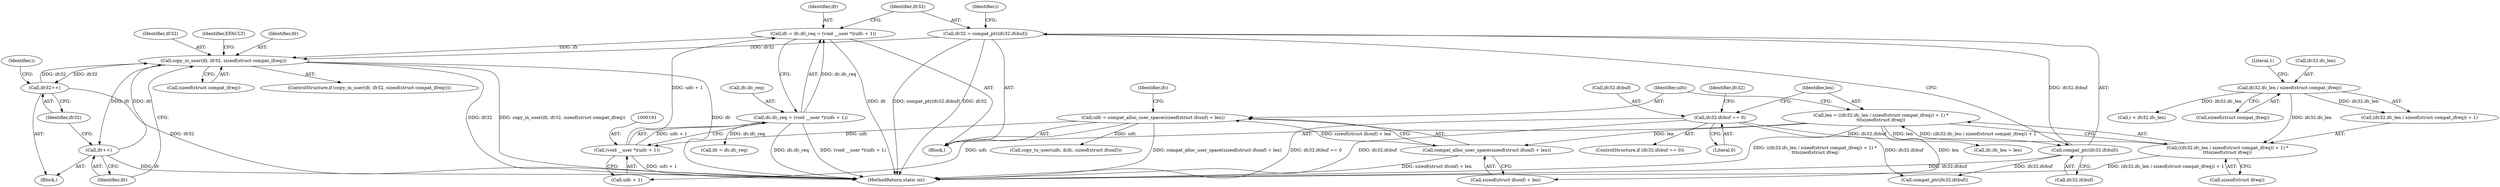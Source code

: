 digraph "0_linux_43da5f2e0d0c69ded3d51907d9552310a6b545e8@API" {
"1000216" [label="(Call,copy_in_user(ifr, ifr32, sizeof(struct compat_ifreq)))"];
"1000224" [label="(Call,ifr++)"];
"1000216" [label="(Call,copy_in_user(ifr, ifr32, sizeof(struct compat_ifreq)))"];
"1000184" [label="(Call,ifr = ifc.ifc_req = (void __user *)(uifc + 1))"];
"1000186" [label="(Call,ifc.ifc_req = (void __user *)(uifc + 1))"];
"1000190" [label="(Call,(void __user *)(uifc + 1))"];
"1000172" [label="(Call,uifc = compat_alloc_user_space(sizeof(struct ifconf) + len))"];
"1000174" [label="(Call,compat_alloc_user_space(sizeof(struct ifconf) + len))"];
"1000159" [label="(Call,len = ((ifc32.ifc_len / sizeof(struct compat_ifreq)) + 1) *\n\t\t\tsizeof(struct ifreq))"];
"1000161" [label="(Call,((ifc32.ifc_len / sizeof(struct compat_ifreq)) + 1) *\n\t\t\tsizeof(struct ifreq))"];
"1000163" [label="(Call,ifc32.ifc_len / sizeof(struct compat_ifreq))"];
"1000226" [label="(Call,ifr32++)"];
"1000195" [label="(Call,ifr32 = compat_ptr(ifc32.ifcbuf))"];
"1000197" [label="(Call,compat_ptr(ifc32.ifcbuf))"];
"1000130" [label="(Call,ifc32.ifcbuf == 0)"];
"1000203" [label="(Identifier,i)"];
"1000169" [label="(Literal,1)"];
"1000174" [label="(Call,compat_alloc_user_space(sizeof(struct ifconf) + len))"];
"1000186" [label="(Call,ifc.ifc_req = (void __user *)(uifc + 1))"];
"1000197" [label="(Call,compat_ptr(ifc32.ifcbuf))"];
"1000218" [label="(Identifier,ifr32)"];
"1000173" [label="(Identifier,uifc)"];
"1000167" [label="(Call,sizeof(struct compat_ifreq))"];
"1000205" [label="(Call,i < ifc32.ifc_len)"];
"1000190" [label="(Call,(void __user *)(uifc + 1))"];
"1000258" [label="(Call,ifr = ifc.ifc_req)"];
"1000223" [label="(Identifier,EFAULT)"];
"1000216" [label="(Call,copy_in_user(ifr, ifr32, sizeof(struct compat_ifreq)))"];
"1000219" [label="(Call,sizeof(struct compat_ifreq))"];
"1000130" [label="(Call,ifc32.ifcbuf == 0)"];
"1000134" [label="(Literal,0)"];
"1000157" [label="(Block,)"];
"1000161" [label="(Call,((ifc32.ifc_len / sizeof(struct compat_ifreq)) + 1) *\n\t\t\tsizeof(struct ifreq))"];
"1000225" [label="(Identifier,ifr)"];
"1000359" [label="(MethodReturn,static int)"];
"1000192" [label="(Call,uifc + 1)"];
"1000175" [label="(Call,sizeof(struct ifconf) + len)"];
"1000159" [label="(Call,len = ((ifc32.ifc_len / sizeof(struct compat_ifreq)) + 1) *\n\t\t\tsizeof(struct ifreq))"];
"1000164" [label="(Call,ifc32.ifc_len)"];
"1000162" [label="(Call,(ifc32.ifc_len / sizeof(struct compat_ifreq)) + 1)"];
"1000138" [label="(Identifier,ifc32)"];
"1000185" [label="(Identifier,ifr)"];
"1000172" [label="(Call,uifc = compat_alloc_user_space(sizeof(struct ifconf) + len))"];
"1000131" [label="(Call,ifc32.ifcbuf)"];
"1000215" [label="(ControlStructure,if (copy_in_user(ifr, ifr32, sizeof(struct compat_ifreq))))"];
"1000229" [label="(Call,copy_to_user(uifc, &ifc, sizeof(struct ifconf)))"];
"1000198" [label="(Call,ifc32.ifcbuf)"];
"1000184" [label="(Call,ifr = ifc.ifc_req = (void __user *)(uifc + 1))"];
"1000160" [label="(Identifier,len)"];
"1000129" [label="(ControlStructure,if (ifc32.ifcbuf == 0))"];
"1000265" [label="(Call,compat_ptr(ifc32.ifcbuf))"];
"1000179" [label="(Call,ifc.ifc_len = len)"];
"1000227" [label="(Identifier,ifr32)"];
"1000226" [label="(Call,ifr32++)"];
"1000163" [label="(Call,ifc32.ifc_len / sizeof(struct compat_ifreq))"];
"1000170" [label="(Call,sizeof(struct ifreq))"];
"1000195" [label="(Call,ifr32 = compat_ptr(ifc32.ifcbuf))"];
"1000224" [label="(Call,ifr++)"];
"1000217" [label="(Identifier,ifr)"];
"1000211" [label="(Identifier,i)"];
"1000181" [label="(Identifier,ifc)"];
"1000214" [label="(Block,)"];
"1000187" [label="(Call,ifc.ifc_req)"];
"1000196" [label="(Identifier,ifr32)"];
"1000216" -> "1000215"  [label="AST: "];
"1000216" -> "1000219"  [label="CFG: "];
"1000217" -> "1000216"  [label="AST: "];
"1000218" -> "1000216"  [label="AST: "];
"1000219" -> "1000216"  [label="AST: "];
"1000223" -> "1000216"  [label="CFG: "];
"1000225" -> "1000216"  [label="CFG: "];
"1000216" -> "1000359"  [label="DDG: copy_in_user(ifr, ifr32, sizeof(struct compat_ifreq))"];
"1000216" -> "1000359"  [label="DDG: ifr"];
"1000216" -> "1000359"  [label="DDG: ifr32"];
"1000224" -> "1000216"  [label="DDG: ifr"];
"1000184" -> "1000216"  [label="DDG: ifr"];
"1000226" -> "1000216"  [label="DDG: ifr32"];
"1000195" -> "1000216"  [label="DDG: ifr32"];
"1000216" -> "1000224"  [label="DDG: ifr"];
"1000216" -> "1000226"  [label="DDG: ifr32"];
"1000224" -> "1000214"  [label="AST: "];
"1000224" -> "1000225"  [label="CFG: "];
"1000225" -> "1000224"  [label="AST: "];
"1000227" -> "1000224"  [label="CFG: "];
"1000224" -> "1000359"  [label="DDG: ifr"];
"1000184" -> "1000157"  [label="AST: "];
"1000184" -> "1000186"  [label="CFG: "];
"1000185" -> "1000184"  [label="AST: "];
"1000186" -> "1000184"  [label="AST: "];
"1000196" -> "1000184"  [label="CFG: "];
"1000184" -> "1000359"  [label="DDG: ifr"];
"1000186" -> "1000184"  [label="DDG: ifc.ifc_req"];
"1000190" -> "1000184"  [label="DDG: uifc + 1"];
"1000186" -> "1000190"  [label="CFG: "];
"1000187" -> "1000186"  [label="AST: "];
"1000190" -> "1000186"  [label="AST: "];
"1000186" -> "1000359"  [label="DDG: ifc.ifc_req"];
"1000186" -> "1000359"  [label="DDG: (void __user *)(uifc + 1)"];
"1000190" -> "1000186"  [label="DDG: uifc + 1"];
"1000186" -> "1000258"  [label="DDG: ifc.ifc_req"];
"1000190" -> "1000192"  [label="CFG: "];
"1000191" -> "1000190"  [label="AST: "];
"1000192" -> "1000190"  [label="AST: "];
"1000190" -> "1000359"  [label="DDG: uifc + 1"];
"1000172" -> "1000190"  [label="DDG: uifc"];
"1000172" -> "1000157"  [label="AST: "];
"1000172" -> "1000174"  [label="CFG: "];
"1000173" -> "1000172"  [label="AST: "];
"1000174" -> "1000172"  [label="AST: "];
"1000181" -> "1000172"  [label="CFG: "];
"1000172" -> "1000359"  [label="DDG: compat_alloc_user_space(sizeof(struct ifconf) + len)"];
"1000174" -> "1000172"  [label="DDG: sizeof(struct ifconf) + len"];
"1000172" -> "1000192"  [label="DDG: uifc"];
"1000172" -> "1000229"  [label="DDG: uifc"];
"1000174" -> "1000175"  [label="CFG: "];
"1000175" -> "1000174"  [label="AST: "];
"1000174" -> "1000359"  [label="DDG: sizeof(struct ifconf) + len"];
"1000159" -> "1000174"  [label="DDG: len"];
"1000159" -> "1000157"  [label="AST: "];
"1000159" -> "1000161"  [label="CFG: "];
"1000160" -> "1000159"  [label="AST: "];
"1000161" -> "1000159"  [label="AST: "];
"1000173" -> "1000159"  [label="CFG: "];
"1000159" -> "1000359"  [label="DDG: ((ifc32.ifc_len / sizeof(struct compat_ifreq)) + 1) *\n\t\t\tsizeof(struct ifreq)"];
"1000161" -> "1000159"  [label="DDG: (ifc32.ifc_len / sizeof(struct compat_ifreq)) + 1"];
"1000159" -> "1000175"  [label="DDG: len"];
"1000159" -> "1000179"  [label="DDG: len"];
"1000161" -> "1000170"  [label="CFG: "];
"1000162" -> "1000161"  [label="AST: "];
"1000170" -> "1000161"  [label="AST: "];
"1000161" -> "1000359"  [label="DDG: (ifc32.ifc_len / sizeof(struct compat_ifreq)) + 1"];
"1000163" -> "1000161"  [label="DDG: ifc32.ifc_len"];
"1000163" -> "1000162"  [label="AST: "];
"1000163" -> "1000167"  [label="CFG: "];
"1000164" -> "1000163"  [label="AST: "];
"1000167" -> "1000163"  [label="AST: "];
"1000169" -> "1000163"  [label="CFG: "];
"1000163" -> "1000162"  [label="DDG: ifc32.ifc_len"];
"1000163" -> "1000205"  [label="DDG: ifc32.ifc_len"];
"1000226" -> "1000214"  [label="AST: "];
"1000226" -> "1000227"  [label="CFG: "];
"1000227" -> "1000226"  [label="AST: "];
"1000211" -> "1000226"  [label="CFG: "];
"1000226" -> "1000359"  [label="DDG: ifr32"];
"1000195" -> "1000157"  [label="AST: "];
"1000195" -> "1000197"  [label="CFG: "];
"1000196" -> "1000195"  [label="AST: "];
"1000197" -> "1000195"  [label="AST: "];
"1000203" -> "1000195"  [label="CFG: "];
"1000195" -> "1000359"  [label="DDG: compat_ptr(ifc32.ifcbuf)"];
"1000195" -> "1000359"  [label="DDG: ifr32"];
"1000197" -> "1000195"  [label="DDG: ifc32.ifcbuf"];
"1000197" -> "1000198"  [label="CFG: "];
"1000198" -> "1000197"  [label="AST: "];
"1000197" -> "1000359"  [label="DDG: ifc32.ifcbuf"];
"1000130" -> "1000197"  [label="DDG: ifc32.ifcbuf"];
"1000197" -> "1000265"  [label="DDG: ifc32.ifcbuf"];
"1000130" -> "1000129"  [label="AST: "];
"1000130" -> "1000134"  [label="CFG: "];
"1000131" -> "1000130"  [label="AST: "];
"1000134" -> "1000130"  [label="AST: "];
"1000138" -> "1000130"  [label="CFG: "];
"1000160" -> "1000130"  [label="CFG: "];
"1000130" -> "1000359"  [label="DDG: ifc32.ifcbuf == 0"];
"1000130" -> "1000359"  [label="DDG: ifc32.ifcbuf"];
"1000130" -> "1000265"  [label="DDG: ifc32.ifcbuf"];
}
